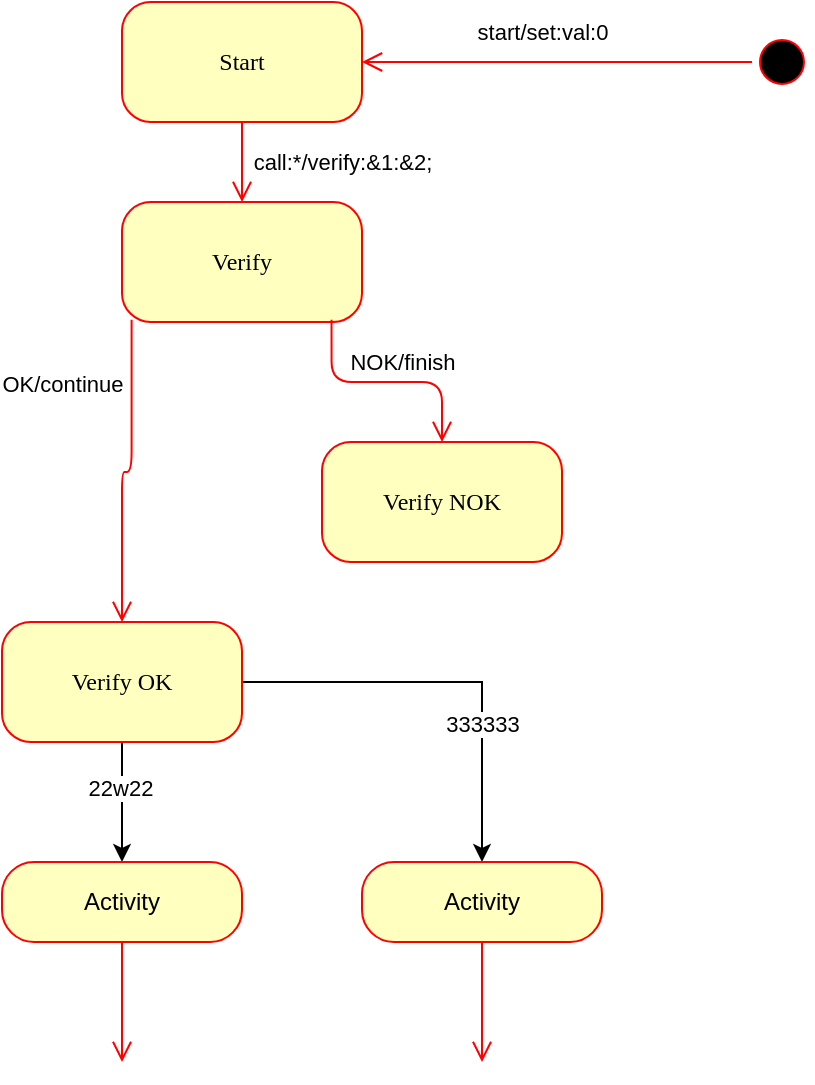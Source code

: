 <mxfile version="21.7.4" type="github">
  <diagram name="Page-1" id="58cdce13-f638-feb5-8d6f-7d28b1aa9fa0">
    <mxGraphModel dx="989" dy="552" grid="1" gridSize="10" guides="1" tooltips="1" connect="1" arrows="1" fold="1" page="1" pageScale="1" pageWidth="1100" pageHeight="850" background="none" math="0" shadow="0">
      <root>
        <mxCell id="0" />
        <mxCell id="1" parent="0" />
        <mxCell id="382b91b5511bd0f7-1" value="" style="ellipse;html=1;shape=startState;fillColor=#000000;strokeColor=#ff0000;rounded=1;shadow=0;comic=0;labelBackgroundColor=none;fontFamily=Verdana;fontSize=12;fontColor=#000000;align=center;direction=south;" parent="1" vertex="1">
          <mxGeometry x="535" y="45" width="30" height="30" as="geometry" />
        </mxCell>
        <mxCell id="382b91b5511bd0f7-6" value="Start&lt;br&gt;" style="rounded=1;whiteSpace=wrap;html=1;arcSize=24;fillColor=#ffffc0;strokeColor=#ff0000;shadow=0;comic=0;labelBackgroundColor=none;fontFamily=Verdana;fontSize=12;fontColor=#000000;align=center;" parent="1" vertex="1">
          <mxGeometry x="220" y="30" width="120" height="60" as="geometry" />
        </mxCell>
        <mxCell id="382b91b5511bd0f7-7" value="Verify" style="rounded=1;whiteSpace=wrap;html=1;arcSize=24;fillColor=#ffffc0;strokeColor=#ff0000;shadow=0;comic=0;labelBackgroundColor=none;fontFamily=Verdana;fontSize=12;fontColor=#000000;align=center;" parent="1" vertex="1">
          <mxGeometry x="220" y="130" width="120" height="60" as="geometry" />
        </mxCell>
        <mxCell id="2a3bc250acf0617d-9" style="edgeStyle=orthogonalEdgeStyle;html=1;labelBackgroundColor=none;endArrow=open;endSize=8;strokeColor=#ff0000;fontFamily=Verdana;fontSize=12;align=left;" parent="1" source="382b91b5511bd0f7-1" target="382b91b5511bd0f7-6" edge="1">
          <mxGeometry relative="1" as="geometry" />
        </mxCell>
        <mxCell id="GPbG8ZlB0pEQQhu1KNiQ-1" value="start/set:val:0&lt;br&gt;" style="edgeLabel;html=1;align=center;verticalAlign=middle;resizable=0;points=[];" vertex="1" connectable="0" parent="2a3bc250acf0617d-9">
          <mxGeometry x="-0.1" relative="1" as="geometry">
            <mxPoint x="-17" y="-15" as="offset" />
          </mxGeometry>
        </mxCell>
        <mxCell id="2a3bc250acf0617d-10" style="edgeStyle=orthogonalEdgeStyle;html=1;labelBackgroundColor=none;endArrow=open;endSize=8;strokeColor=#ff0000;fontFamily=Verdana;fontSize=12;align=left;" parent="1" source="382b91b5511bd0f7-6" target="382b91b5511bd0f7-7" edge="1">
          <mxGeometry relative="1" as="geometry">
            <Array as="points" />
            <mxPoint x="360" y="135" as="sourcePoint" />
            <mxPoint x="460" y="135" as="targetPoint" />
          </mxGeometry>
        </mxCell>
        <mxCell id="GPbG8ZlB0pEQQhu1KNiQ-2" value="call:*/verify:&amp;amp;1:&amp;amp;2;" style="edgeLabel;html=1;align=center;verticalAlign=middle;resizable=0;points=[];" vertex="1" connectable="0" parent="2a3bc250acf0617d-10">
          <mxGeometry x="-0.762" y="2" relative="1" as="geometry">
            <mxPoint x="48" y="15" as="offset" />
          </mxGeometry>
        </mxCell>
        <mxCell id="GPbG8ZlB0pEQQhu1KNiQ-25" style="edgeStyle=orthogonalEdgeStyle;rounded=0;orthogonalLoop=1;jettySize=auto;html=1;exitX=0.5;exitY=1;exitDx=0;exitDy=0;" edge="1" parent="1" source="GPbG8ZlB0pEQQhu1KNiQ-3" target="GPbG8ZlB0pEQQhu1KNiQ-23">
          <mxGeometry relative="1" as="geometry" />
        </mxCell>
        <mxCell id="GPbG8ZlB0pEQQhu1KNiQ-26" value="22w22&lt;br&gt;" style="edgeLabel;html=1;align=center;verticalAlign=middle;resizable=0;points=[];" vertex="1" connectable="0" parent="GPbG8ZlB0pEQQhu1KNiQ-25">
          <mxGeometry x="-0.251" y="-1" relative="1" as="geometry">
            <mxPoint as="offset" />
          </mxGeometry>
        </mxCell>
        <mxCell id="GPbG8ZlB0pEQQhu1KNiQ-30" style="edgeStyle=orthogonalEdgeStyle;rounded=0;orthogonalLoop=1;jettySize=auto;html=1;exitX=1;exitY=0.5;exitDx=0;exitDy=0;entryX=0.5;entryY=0;entryDx=0;entryDy=0;" edge="1" parent="1" source="GPbG8ZlB0pEQQhu1KNiQ-3" target="GPbG8ZlB0pEQQhu1KNiQ-28">
          <mxGeometry relative="1" as="geometry" />
        </mxCell>
        <mxCell id="GPbG8ZlB0pEQQhu1KNiQ-31" value="333333&lt;br&gt;" style="edgeLabel;html=1;align=center;verticalAlign=middle;resizable=0;points=[];" vertex="1" connectable="0" parent="GPbG8ZlB0pEQQhu1KNiQ-30">
          <mxGeometry x="0.341" relative="1" as="geometry">
            <mxPoint as="offset" />
          </mxGeometry>
        </mxCell>
        <mxCell id="GPbG8ZlB0pEQQhu1KNiQ-3" value="Verify OK" style="rounded=1;whiteSpace=wrap;html=1;arcSize=24;fillColor=#ffffc0;strokeColor=#ff0000;shadow=0;comic=0;labelBackgroundColor=none;fontFamily=Verdana;fontSize=12;fontColor=#000000;align=center;" vertex="1" parent="1">
          <mxGeometry x="160" y="340" width="120" height="60" as="geometry" />
        </mxCell>
        <mxCell id="GPbG8ZlB0pEQQhu1KNiQ-4" value="Verify NOK" style="rounded=1;whiteSpace=wrap;html=1;arcSize=24;fillColor=#ffffc0;strokeColor=#ff0000;shadow=0;comic=0;labelBackgroundColor=none;fontFamily=Verdana;fontSize=12;fontColor=#000000;align=center;" vertex="1" parent="1">
          <mxGeometry x="320" y="250" width="120" height="60" as="geometry" />
        </mxCell>
        <mxCell id="GPbG8ZlB0pEQQhu1KNiQ-14" style="edgeStyle=orthogonalEdgeStyle;html=1;labelBackgroundColor=none;endArrow=open;endSize=8;strokeColor=#ff0000;fontFamily=Verdana;fontSize=12;align=left;exitX=0.873;exitY=0.981;exitDx=0;exitDy=0;exitPerimeter=0;" edge="1" parent="1" source="382b91b5511bd0f7-7" target="GPbG8ZlB0pEQQhu1KNiQ-4">
          <mxGeometry relative="1" as="geometry">
            <Array as="points" />
            <mxPoint x="518" y="260" as="sourcePoint" />
            <mxPoint x="628" y="310" as="targetPoint" />
          </mxGeometry>
        </mxCell>
        <mxCell id="GPbG8ZlB0pEQQhu1KNiQ-15" value="NOK/finish" style="edgeLabel;html=1;align=center;verticalAlign=middle;resizable=0;points=[];" vertex="1" connectable="0" parent="GPbG8ZlB0pEQQhu1KNiQ-14">
          <mxGeometry x="-0.762" y="2" relative="1" as="geometry">
            <mxPoint x="33" y="7" as="offset" />
          </mxGeometry>
        </mxCell>
        <mxCell id="GPbG8ZlB0pEQQhu1KNiQ-16" style="edgeStyle=orthogonalEdgeStyle;html=1;labelBackgroundColor=none;endArrow=open;endSize=8;strokeColor=#ff0000;fontFamily=Verdana;fontSize=12;align=left;exitX=0.04;exitY=0.981;exitDx=0;exitDy=0;exitPerimeter=0;entryX=0.5;entryY=0;entryDx=0;entryDy=0;" edge="1" parent="1" source="382b91b5511bd0f7-7" target="GPbG8ZlB0pEQQhu1KNiQ-3">
          <mxGeometry relative="1" as="geometry">
            <Array as="points" />
            <mxPoint x="380" y="270" as="sourcePoint" />
            <mxPoint x="430" y="310" as="targetPoint" />
          </mxGeometry>
        </mxCell>
        <mxCell id="GPbG8ZlB0pEQQhu1KNiQ-17" value="OK/continue" style="edgeLabel;html=1;align=center;verticalAlign=middle;resizable=0;points=[];" vertex="1" connectable="0" parent="GPbG8ZlB0pEQQhu1KNiQ-16">
          <mxGeometry x="-0.762" y="2" relative="1" as="geometry">
            <mxPoint x="-37" y="13" as="offset" />
          </mxGeometry>
        </mxCell>
        <mxCell id="GPbG8ZlB0pEQQhu1KNiQ-23" value="Activity" style="rounded=1;whiteSpace=wrap;html=1;arcSize=40;fontColor=#000000;fillColor=#ffffc0;strokeColor=#ff0000;" vertex="1" parent="1">
          <mxGeometry x="160" y="460" width="120" height="40" as="geometry" />
        </mxCell>
        <mxCell id="GPbG8ZlB0pEQQhu1KNiQ-24" value="" style="edgeStyle=orthogonalEdgeStyle;html=1;verticalAlign=bottom;endArrow=open;endSize=8;strokeColor=#ff0000;rounded=0;" edge="1" source="GPbG8ZlB0pEQQhu1KNiQ-23" parent="1">
          <mxGeometry relative="1" as="geometry">
            <mxPoint x="220" y="560" as="targetPoint" />
          </mxGeometry>
        </mxCell>
        <mxCell id="GPbG8ZlB0pEQQhu1KNiQ-28" value="Activity" style="rounded=1;whiteSpace=wrap;html=1;arcSize=40;fontColor=#000000;fillColor=#ffffc0;strokeColor=#ff0000;" vertex="1" parent="1">
          <mxGeometry x="340" y="460" width="120" height="40" as="geometry" />
        </mxCell>
        <mxCell id="GPbG8ZlB0pEQQhu1KNiQ-29" value="" style="edgeStyle=orthogonalEdgeStyle;html=1;verticalAlign=bottom;endArrow=open;endSize=8;strokeColor=#ff0000;rounded=0;" edge="1" source="GPbG8ZlB0pEQQhu1KNiQ-28" parent="1">
          <mxGeometry relative="1" as="geometry">
            <mxPoint x="400" y="560" as="targetPoint" />
          </mxGeometry>
        </mxCell>
      </root>
    </mxGraphModel>
  </diagram>
</mxfile>
